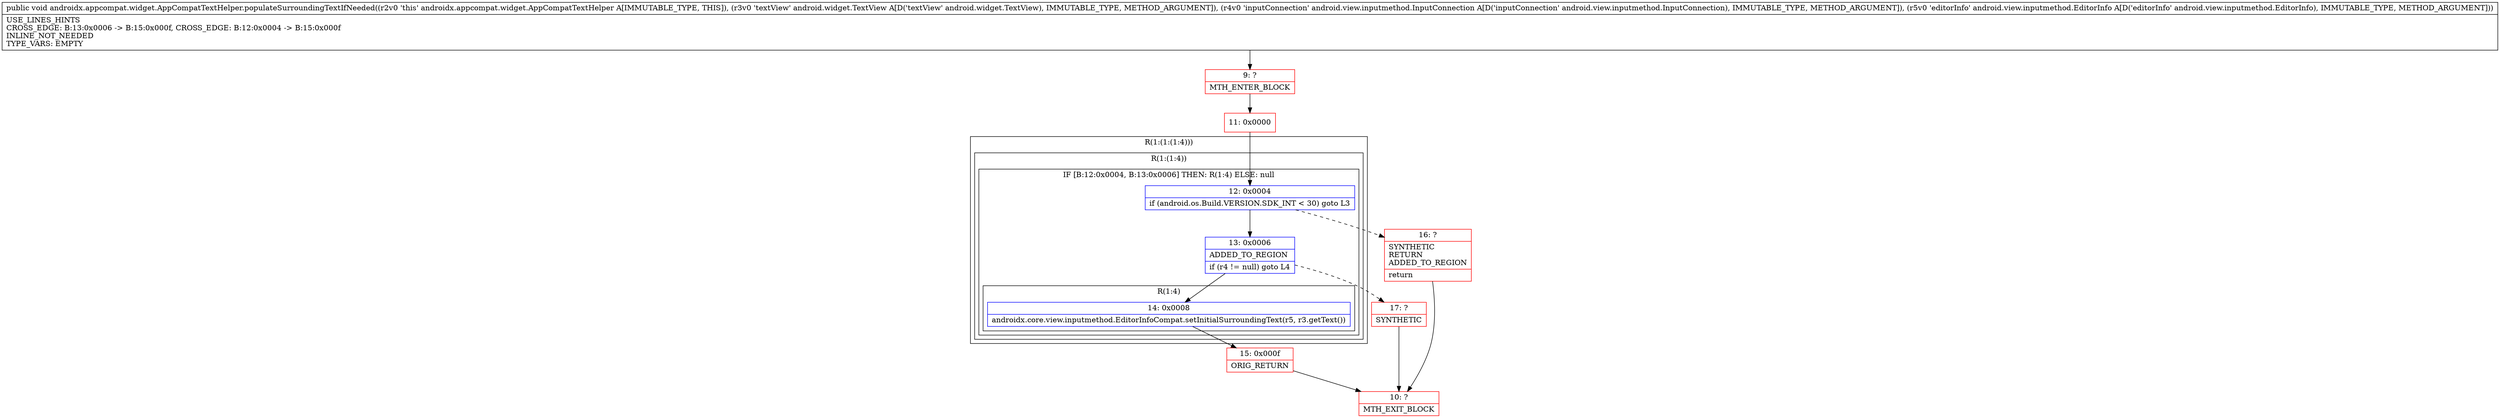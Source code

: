 digraph "CFG forandroidx.appcompat.widget.AppCompatTextHelper.populateSurroundingTextIfNeeded(Landroid\/widget\/TextView;Landroid\/view\/inputmethod\/InputConnection;Landroid\/view\/inputmethod\/EditorInfo;)V" {
subgraph cluster_Region_2089989923 {
label = "R(1:(1:(1:4)))";
node [shape=record,color=blue];
subgraph cluster_Region_1112021442 {
label = "R(1:(1:4))";
node [shape=record,color=blue];
subgraph cluster_IfRegion_176131623 {
label = "IF [B:12:0x0004, B:13:0x0006] THEN: R(1:4) ELSE: null";
node [shape=record,color=blue];
Node_12 [shape=record,label="{12\:\ 0x0004|if (android.os.Build.VERSION.SDK_INT \< 30) goto L3\l}"];
Node_13 [shape=record,label="{13\:\ 0x0006|ADDED_TO_REGION\l|if (r4 != null) goto L4\l}"];
subgraph cluster_Region_1658082228 {
label = "R(1:4)";
node [shape=record,color=blue];
Node_14 [shape=record,label="{14\:\ 0x0008|androidx.core.view.inputmethod.EditorInfoCompat.setInitialSurroundingText(r5, r3.getText())\l}"];
}
}
}
}
Node_9 [shape=record,color=red,label="{9\:\ ?|MTH_ENTER_BLOCK\l}"];
Node_11 [shape=record,color=red,label="{11\:\ 0x0000}"];
Node_15 [shape=record,color=red,label="{15\:\ 0x000f|ORIG_RETURN\l}"];
Node_10 [shape=record,color=red,label="{10\:\ ?|MTH_EXIT_BLOCK\l}"];
Node_17 [shape=record,color=red,label="{17\:\ ?|SYNTHETIC\l}"];
Node_16 [shape=record,color=red,label="{16\:\ ?|SYNTHETIC\lRETURN\lADDED_TO_REGION\l|return\l}"];
MethodNode[shape=record,label="{public void androidx.appcompat.widget.AppCompatTextHelper.populateSurroundingTextIfNeeded((r2v0 'this' androidx.appcompat.widget.AppCompatTextHelper A[IMMUTABLE_TYPE, THIS]), (r3v0 'textView' android.widget.TextView A[D('textView' android.widget.TextView), IMMUTABLE_TYPE, METHOD_ARGUMENT]), (r4v0 'inputConnection' android.view.inputmethod.InputConnection A[D('inputConnection' android.view.inputmethod.InputConnection), IMMUTABLE_TYPE, METHOD_ARGUMENT]), (r5v0 'editorInfo' android.view.inputmethod.EditorInfo A[D('editorInfo' android.view.inputmethod.EditorInfo), IMMUTABLE_TYPE, METHOD_ARGUMENT]))  | USE_LINES_HINTS\lCROSS_EDGE: B:13:0x0006 \-\> B:15:0x000f, CROSS_EDGE: B:12:0x0004 \-\> B:15:0x000f\lINLINE_NOT_NEEDED\lTYPE_VARS: EMPTY\l}"];
MethodNode -> Node_9;Node_12 -> Node_13;
Node_12 -> Node_16[style=dashed];
Node_13 -> Node_14;
Node_13 -> Node_17[style=dashed];
Node_14 -> Node_15;
Node_9 -> Node_11;
Node_11 -> Node_12;
Node_15 -> Node_10;
Node_17 -> Node_10;
Node_16 -> Node_10;
}

